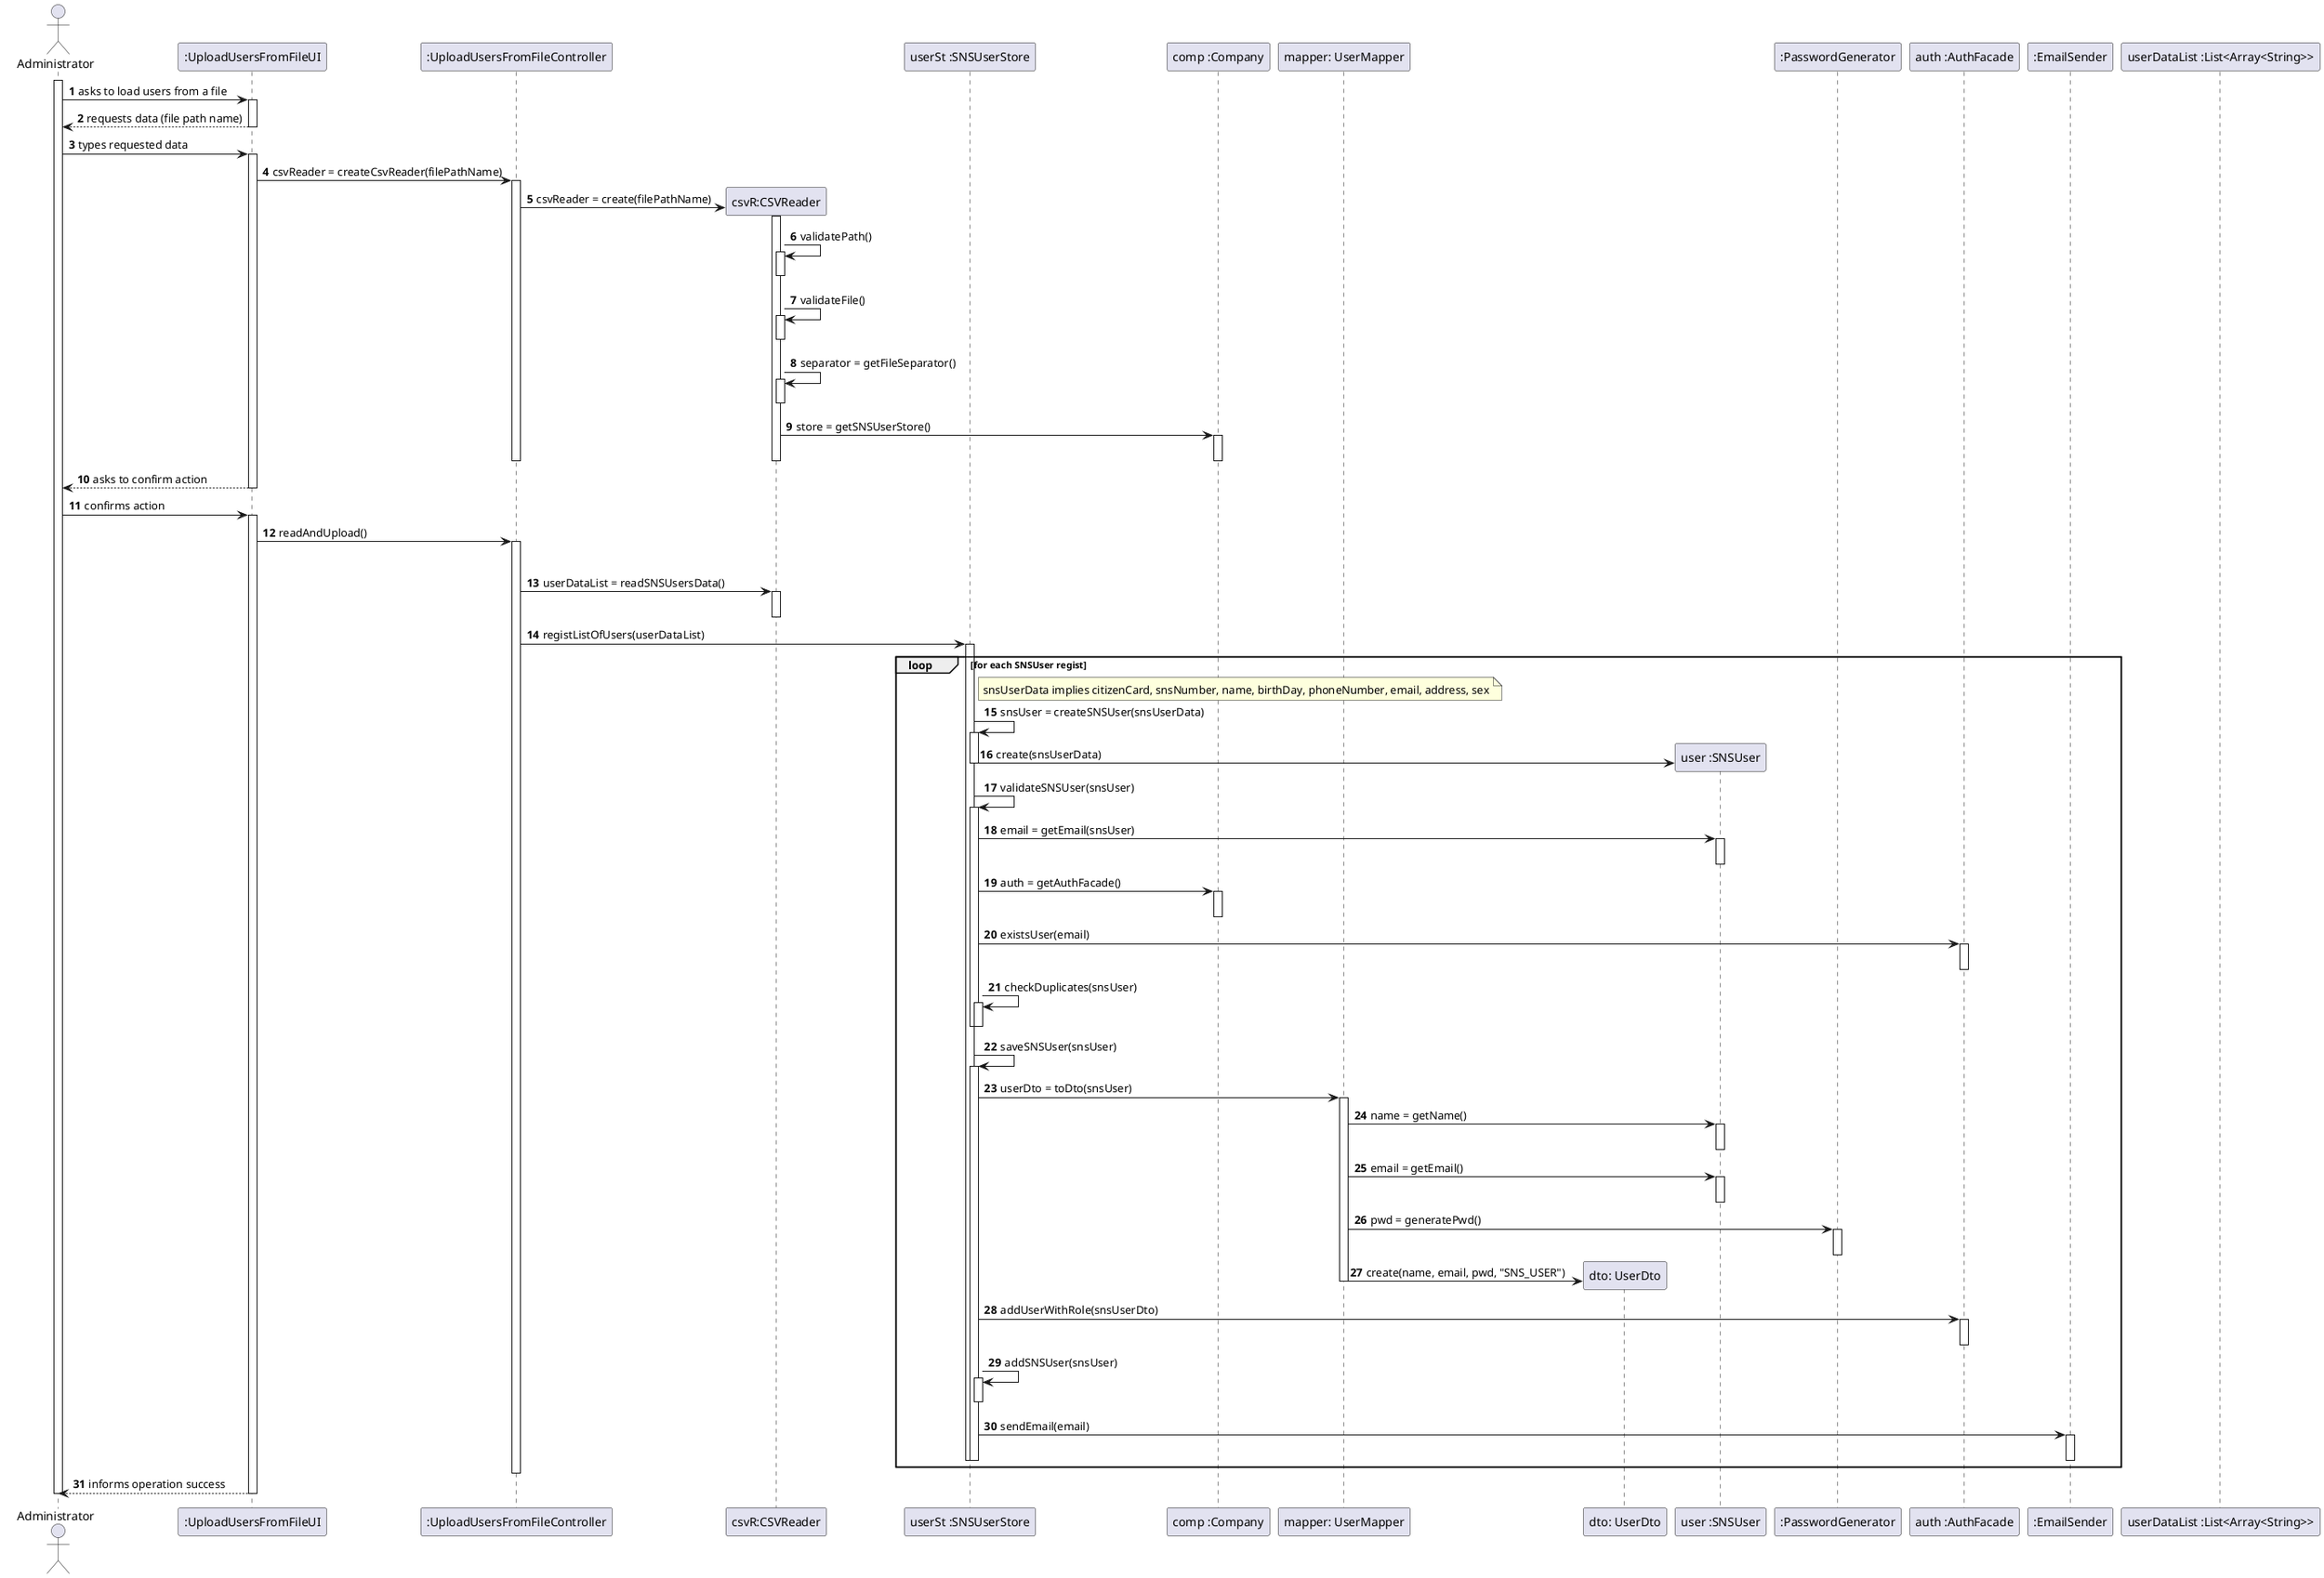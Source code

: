 @startuml
autonumber
'hide footbox
actor "Administrator" as ADM

participant ":UploadUsersFromFileUI" as UI
participant ":UploadUsersFromFileController" as CTRL
participant "csvR:CSVReader" as CSVR
participant "userSt :SNSUserStore" as USR_STR
participant "comp :Company" as COMP
participant "mapper: UserMapper" as MAPPER
participant "dto: UserDto" as DTO
participant "user :SNSUser" as USR
participant ":PasswordGenerator" as PWDGEN
participant "auth :AuthFacade" as AUTH
participant ":EmailSender" as EMAIl
participant "userDataList :List<Array<String>>" as LIST

activate ADM
ADM -> UI : asks to load users from a file
activate UI
UI --> ADM : requests data (file path name)
deactivate UI

ADM -> UI : types requested data
activate UI

    UI -> CTRL : csvReader = createCsvReader(filePathName)
    activate CTRL
        CTRL -> CSVR ** : csvReader = create(filePathName)
        activate CSVR

            CSVR -> CSVR : validatePath()
            activate CSVR
            deactivate CSVR

            CSVR -> CSVR : validateFile()
            activate CSVR
            deactivate CSVR 

            CSVR -> CSVR : separator = getFileSeparator()
            activate CSVR
            deactivate CSVR
            
            CSVR -> COMP : store = getSNSUserStore()
            activate COMP
            deactivate COMP

        deactivate CSVR
    deactivate CTRL

UI --> ADM : asks to confirm action
deactivate UI

ADM -> UI : confirms action
activate UI

    UI -> CTRL : readAndUpload()
    activate CTRL
        loop for each SNSUser regist
        CTRL -> CSVR : userDataList = readSNSUsersData()
        activate CSVR
            
        deactivate CSVR
        CTRL -> USR_STR : registListOfUsers(userDataList)
        activate USR_STR

        loop for each SNSUser regist
        note right of USR_STR
            snsUserData implies citizenCard, snsNumber, name, birthDay, phoneNumber, email, address, sex
        end note
        USR_STR -> USR_STR : snsUser = createSNSUser(snsUserData)
            activate USR_STR
                USR_STR -> USR** : create(snsUserData)
            deactivate USR_STR

            USR_STR -> USR_STR : validateSNSUser(snsUser)
            activate USR_STR
                USR_STR -> USR : email = getEmail(snsUser)
                activate USR
                deactivate USR

                USR_STR -> COMP : auth = getAuthFacade()
                activate COMP
                deactivate COMP

                USR_STR -> AUTH : existsUser(email)
                activate AUTH
                deactivate AUTH

                USR_STR -> USR_STR : checkDuplicates(snsUser)
                activate USR_STR
            deactivate USR_STR

            deactivate USR_STR

            USR_STR -> USR_STR : saveSNSUser(snsUser)
            activate USR_STR

                USR_STR -> MAPPER : userDto = toDto(snsUser)
                activate MAPPER

                    MAPPER -> USR : name = getName()
                    activate USR
                    deactivate USR

                    MAPPER -> USR : email = getEmail()
                    activate USR
                    deactivate USR

                    MAPPER -> PWDGEN : pwd = generatePwd()
                    activate PWDGEN
                    deactivate PWDGEN

                    MAPPER -> DTO ** : create(name, email, pwd, "SNS_USER")

                deactivate MAPPER

            USR_STR -> AUTH : addUserWithRole(snsUserDto)
            activate AUTH
            deactivate AUTH

            USR_STR -> USR_STR : addSNSUser(snsUser)
            activate USR_STR
            deactivate USR_STR
           
            USR_STR -> EMAIl : sendEmail(email)
      
            activate EMAIl
            deactivate EMAIl

        deactivate USR_STR
        deactivate USR_STR
        end
    deactivate CTRL

UI --> ADM : informs operation success
deactivate UI

deactivate ADM

@enduml